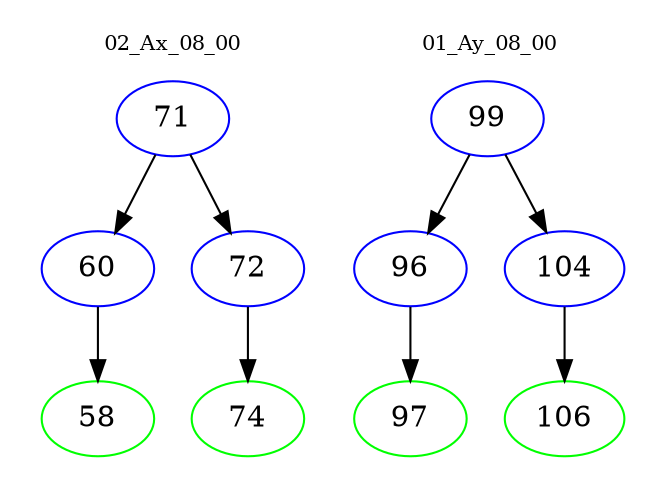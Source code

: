 digraph{
subgraph cluster_0 {
color = white
label = "02_Ax_08_00";
fontsize=10;
T0_71 [label="71", color="blue"]
T0_71 -> T0_60 [color="black"]
T0_60 [label="60", color="blue"]
T0_60 -> T0_58 [color="black"]
T0_58 [label="58", color="green"]
T0_71 -> T0_72 [color="black"]
T0_72 [label="72", color="blue"]
T0_72 -> T0_74 [color="black"]
T0_74 [label="74", color="green"]
}
subgraph cluster_1 {
color = white
label = "01_Ay_08_00";
fontsize=10;
T1_99 [label="99", color="blue"]
T1_99 -> T1_96 [color="black"]
T1_96 [label="96", color="blue"]
T1_96 -> T1_97 [color="black"]
T1_97 [label="97", color="green"]
T1_99 -> T1_104 [color="black"]
T1_104 [label="104", color="blue"]
T1_104 -> T1_106 [color="black"]
T1_106 [label="106", color="green"]
}
}
